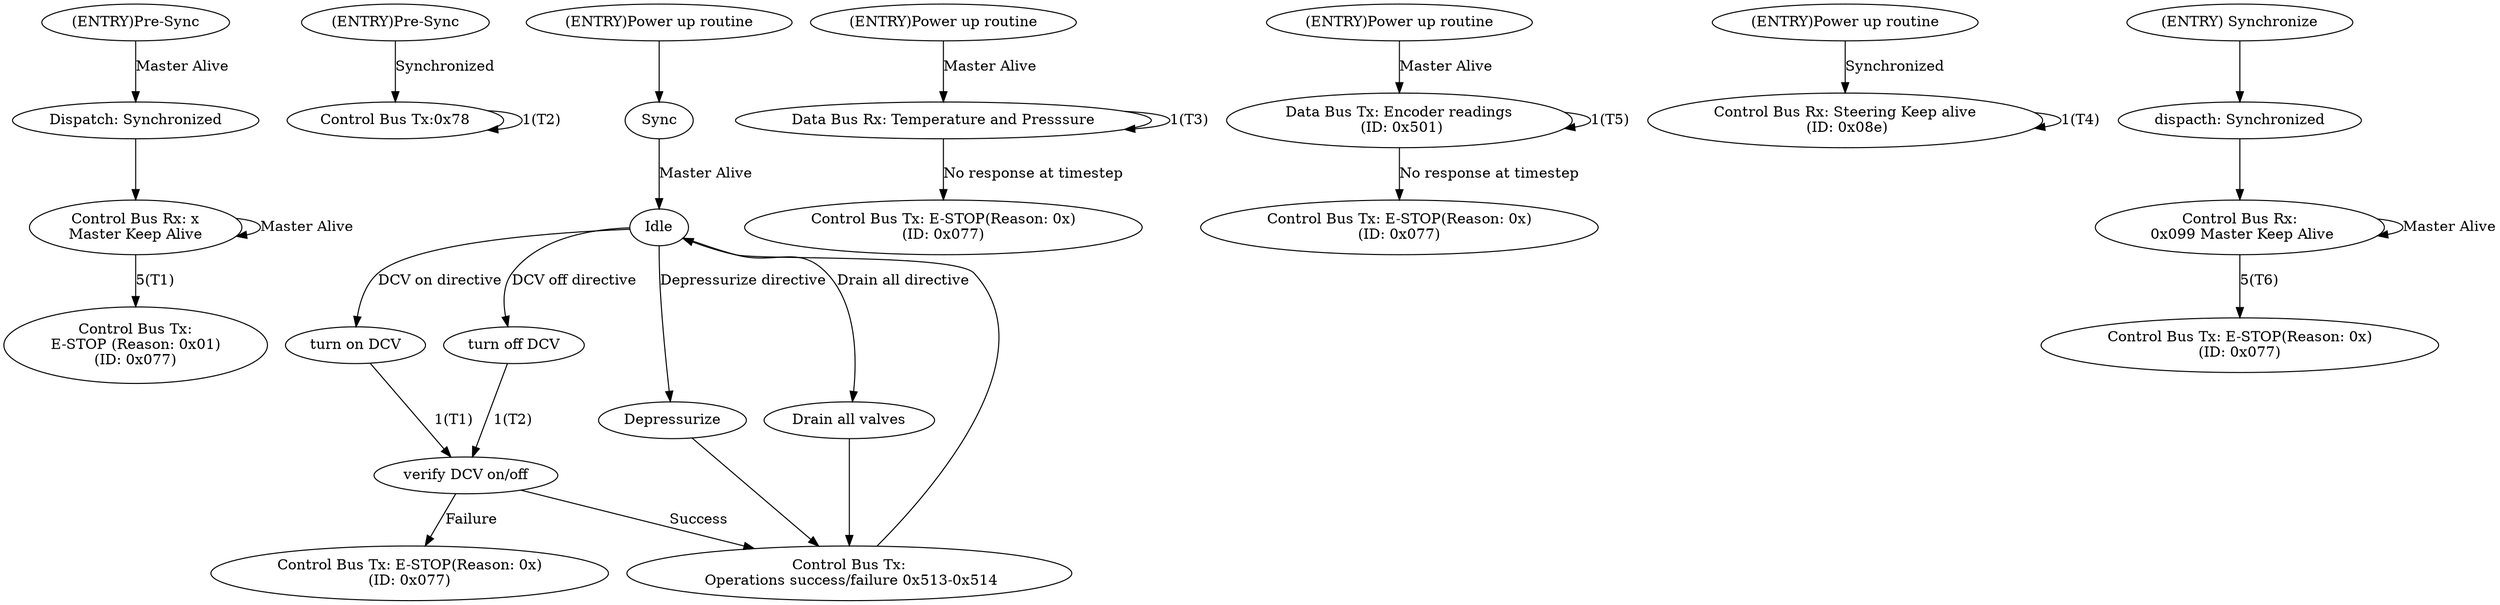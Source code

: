digraph Steering {

S10 [label="(ENTRY)Pre-Sync"];
S11 [label="Dispatch: Synchronized"];
S12 [label="Control Bus Rx: x\nMaster Keep Alive"];
S13 [label="Control Bus Tx:\nE-STOP (Reason: 0x01)\n(ID: 0x077)"];


S10 -> S11 [label="Master Alive"];
S11 -> S12 [label=" "];
S12 -> S12 [label="Master Alive"];
S12 -> S13 [label="5(T1)"];

/*sending keep alive, keep alive id x, every y ms*/

S01 [label="(ENTRY)Pre-Sync"];
S00 [label="Control Bus Tx:0x78"];

S01 -> S00 [label="Synchronized"];
S00 -> S00 [label="1(T2)"];

    entry [label="(ENTRY)Power up routine"];
    entry1 [label="(ENTRY)Power up routine"];
    entry2 [label="(ENTRY)Power up routine"];
    entry3 [label="(ENTRY)Power up routine"];
    entry4 [label="(ENTRY) Synchronize"];
    sensync [label = "Control Bus Rx: Steering Keep alive\n (ID: 0x08e)"];
    sendSync [label = "dispacth: Synchronized"];
    Master [label = "Control Bus Rx:\n 0x099 Master Keep Alive"];
    sync [label="Sync"];
    Idle [label="Idle"];
    DCVon [label="turn on DCV"];
    DCVoff [label="turn off DCV"];
    checkStatus [label = "verify DCV on/off"];
    status [label="Control Bus Tx:\n Operations success/failure 0x513-0x514"];
    Depress [label = "Depressurize"];
    empty [label = "Drain all valves"];
    estop [label="Control Bus Tx: E-STOP(Reason: 0x)\n(ID: 0x077)"];
    estop1 [label="Control Bus Tx: E-STOP(Reason: 0x)\n(ID: 0x077)"];
    estop2 [label="Control Bus Tx: E-STOP(Reason: 0x)\n(ID: 0x077)"];
    estop3 [label="Control Bus Tx: E-STOP(Reason: 0x)\n(ID: 0x077)"];
    TandP [label="Data Bus Rx: Temperature and Presssure"];
    Encoder [label = "Data Bus Tx: Encoder readings\n (ID: 0x501)"];
  


    entry -> sync [label =" "];
    entry1 -> TandP [label = "Master Alive"];
    entry2 -> Encoder [label = "Master Alive"];
    sync -> Idle [label="Master Alive"];
    Idle -> DCVon [label="DCV on directive"];
    Idle -> DCVoff [label="DCV off directive"];
    Idle -> Depress [label = "Depressurize directive"];
    Idle -> empty [label = "Drain all directive"];
    Depress -> status[label =" "];
    empty -> status[label =" "];
    DCVon -> checkStatus [label = "1(T1)"];
    DCVoff -> checkStatus [label = "1(T2)"];
    checkStatus -> status [label = "Success"];
    TandP -> TandP [label = "1(T3)"];
    TandP -> estop1 [label = "No response at timestep"];
    Encoder -> estop2 [label = "No response at timestep"];
    Encoder -> Encoder [label = "1(T5)"];
    status->Idle[label =" "];
    checkStatus -> estop [label = "Failure"];

    entry3->sensync [label = "Synchronized"];
    sensync->sensync [label = "1(T4)"];
    entry4->sendSync[label = " "];
    sendSync->Master[label = " "];
    Master->Master [label = "Master Alive"];
    Master->estop3 [label = "5(T6)"];
 }